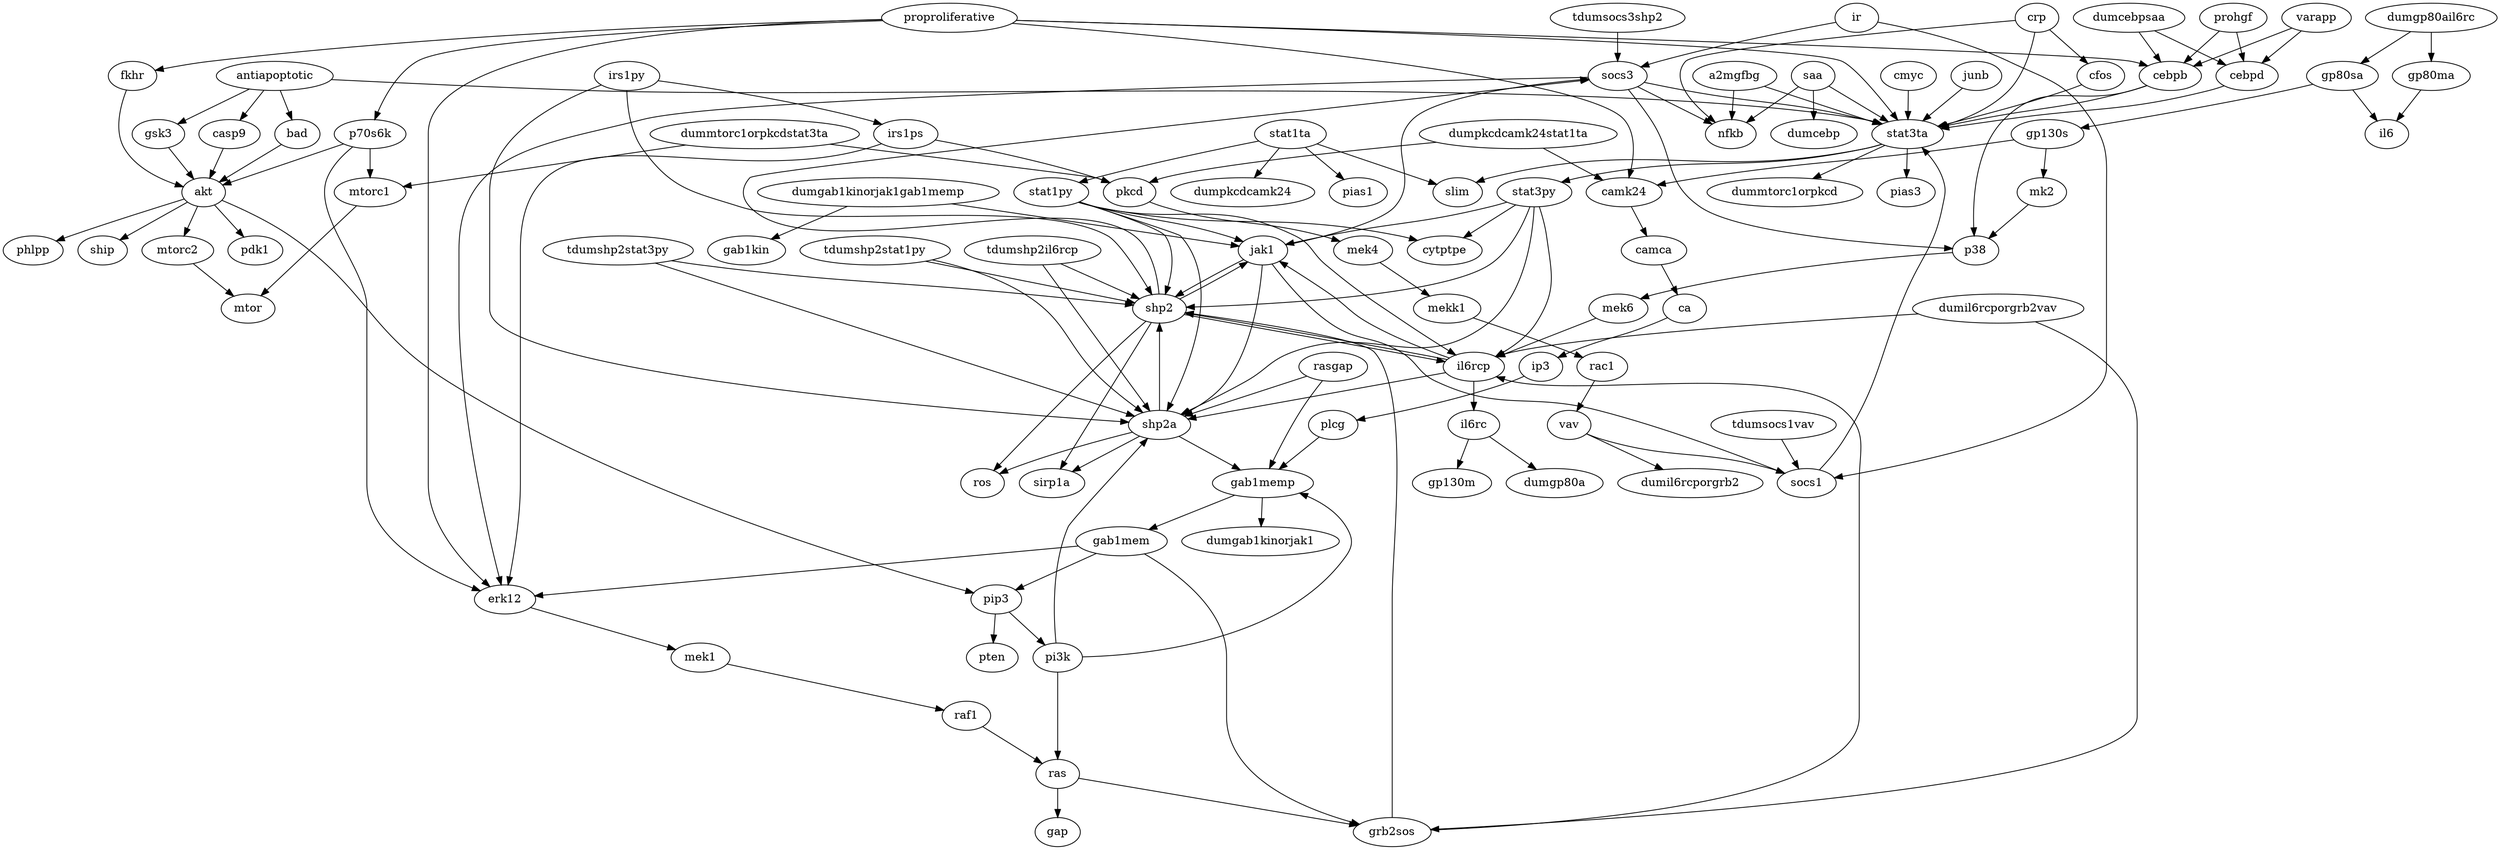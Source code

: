 digraph {
	graph [bb="0,0,2770.8,1044"];
	node [label="\N"];
	tdumsocs3shp2	[height=0.5,
		pos="1930.7,1026",
		width=2.3109];
	socs3	[height=0.5,
		pos="1930.7,954",
		width=1.011];
	tdumsocs3shp2 -> socs3	[pos="e,1930.7,972.1 1930.7,1007.7 1930.7,999.98 1930.7,990.71 1930.7,982.11"];
	stat3ta	[height=0.5,
		pos="1430.7,882",
		width=1.2277];
	socs3 -> stat3ta	[pos="e,1464.2,893.84 1895.3,949.52 1804.8,940.5 1566.6,915.97 1488.7,900 1483.9,899.02 1479,897.84 1474.1,896.57"];
	nfkb	[height=0.5,
		pos="1075.7,882",
		width=0.86659];
	socs3 -> nfkb	[pos="e,1098.5,894.28 1895.1,949.59 1856.1,945.91 1791.5,940.05 1735.7,936 1460.4,916.01 1384.5,962.91 1115.7,900 1113.2,899.41 1110.6,\
898.68 1108.1,897.85"];
	p38	[height=0.5,
		pos="2393.7,738",
		width=0.79437];
	socs3 -> p38	[pos="e,2397.2,756.02 1966.8,951.14 2066.9,945.65 2342,928.11 2370.7,900 2406.2,865.29 2403.8,802.32 2398.8,766.28"];
	erk12	[height=0.5,
		pos="734.7,306",
		width=1.0471];
	socs3 -> erk12	[pos="e,734.7,324.05 1895.3,949.16 1833.9,942.12 1704.1,925.47 1596.7,900 1545.4,887.83 1534.5,877.87 1483.7,864 1414.2,845.05 1389.2,\
861.97 1325.7,828 1305.2,817.03 1308.9,801.61 1287.7,792 1132,721.34 1065.6,813.85 904.7,756 877.9,746.36 876.89,733.27 851.7,720 \
812.85,699.54 787.17,718.25 759.7,684 714.39,627.51 734.7,595.41 734.7,523 734.7,523 734.7,523 734.7,449 734.7,409 734.7,362.65 \
734.7,334.08"];
	dumgab1kinorjak1gab1memp	[height=0.5,
		pos="2145.7,810",
		width=4.1524];
	jak1	[height=0.5,
		pos="1989.7,738",
		width=0.84854];
	dumgab1kinorjak1gab1memp -> jak1	[pos="e,2013.3,749.6 2108.7,792.41 2082.5,780.65 2047.7,765.02 2022.5,753.71"];
	gab1kin	[height=0.5,
		pos="2145.7,738",
		width=1.336];
	dumgab1kinorjak1gab1memp -> gab1kin	[pos="e,2145.7,756.1 2145.7,791.7 2145.7,783.98 2145.7,774.71 2145.7,766.11"];
	jak1 -> socs3	[pos="e,1935.4,935.85 1985,755.94 1974.8,792.92 1950.5,881.2 1938.1,925.97"];
	shp2	[height=0.5,
		pos="1514.7,666",
		width=0.92075];
	jak1 -> shp2	[pos="e,1536.8,679.47 1962.9,728.74 1954.2,725.5 1944.6,722.07 1935.7,720 1769.1,681.44 1719.5,721.38 1552.7,684 1550.6,683.54 1548.6,\
683.02 1546.5,682.44"];
	shp2a	[height=0.5,
		pos="1241.7,522",
		width=1.0652];
	jak1 -> shp2a	[pos="e,1272.5,532.94 1965.8,726.67 1959.1,724.13 1951.7,721.66 1944.7,720 1798.2,685.1 1748.6,737.14 1607.7,684 1581.7,674.21 1580.8,\
661.67 1556.7,648 1487.8,608.97 1467.4,605.06 1393.7,576 1356.3,561.24 1312.9,546.32 1282.1,536.09"];
	socs1	[height=0.5,
		pos="2330.7,450",
		width=1.011];
	jak1 -> socs1	[pos="e,2300.6,460.28 1989.5,719.67 1990.1,700.47 1993.5,669.41 2008.7,648 2080.3,546.8 2222,487.59 2291,463.57"];
	dumcebpsaa	[height=0.5,
		pos="1746.7,1026",
		width=1.9137];
	cebpb	[height=0.5,
		pos="1593.7,954",
		width=1.0652];
	dumcebpsaa -> cebpb	[pos="e,1620.4,967.2 1713.9,1010 1689.1,998.66 1655.2,983.13 1629.7,971.46"];
	cebpd	[height=0.5,
		pos="1688.7,954",
		width=1.0652];
	dumcebpsaa -> cebpd	[pos="e,1702.2,971.31 1732.7,1008.1 1725.5,999.42 1716.7,988.76 1708.8,979.27"];
	cebpb -> stat3ta	[pos="e,1460,895.58 1566.4,941.28 1539.8,929.87 1499.2,912.41 1469.3,899.57"];
	cebpb -> p38	[pos="e,2387.9,755.89 1622.4,941.87 1628.7,939.7 1635.4,937.6 1641.7,936 1944.8,859.49 2074.8,998.7 2336.7,828 2359.4,813.19 2374.9,785.81 \
2383.9,765.32"];
	cebpd -> stat3ta	[pos="e,1465.3,893.46 1659.7,942.15 1653.5,939.99 1646.9,937.82 1640.7,936 1574.1,916.38 1555.8,917.77 1488.7,900 1484.3,898.84 1479.7,\
897.58 1475.2,896.29"];
	gsk3	[height=0.5,
		pos="199.7,882",
		width=0.9027];
	akt	[height=0.5,
		pos="195.7,810",
		width=0.75];
	gsk3 -> akt	[pos="e,196.67,828.1 198.71,863.7 198.27,855.98 197.74,846.71 197.25,838.11"];
	pip3	[height=0.5,
		pos="647.7,306",
		width=0.86659];
	akt -> pip3	[pos="e,616.54,307.68 169.65,805.08 141.2,799.38 96.393,786.01 71.697,756 45.994,724.77 52.697,707.45 52.697,667 52.697,667 52.697,667 \
52.697,449 52.697,335 471.15,312.34 606.21,307.99"];
	pdk1	[height=0.5,
		pos="193.7,738",
		width=0.93881];
	akt -> pdk1	[pos="e,194.19,756.1 195.2,791.7 194.98,783.98 194.72,774.71 194.47,766.11"];
	mtorc2	[height=0.5,
		pos="381.7,738",
		width=1.2277];
	akt -> mtorc2	[pos="e,350.46,750.76 218.88,800.28 249.36,788.8 303.43,768.46 340.85,754.37"];
	phlpp	[height=0.5,
		pos="282.7,738",
		width=1.0291];
	akt -> phlpp	[pos="e,264.17,753.91 212.47,795.5 224.85,785.54 241.95,771.78 256.18,760.34"];
	ship	[height=0.5,
		pos="111.7,738",
		width=0.84854];
	akt -> ship	[pos="e,128.71,753.18 179.5,795.5 167.31,785.34 150.37,771.23 136.48,759.65"];
	pi3k	[height=0.5,
		pos="1116.7,234",
		width=0.84854];
	pip3 -> pi3k	[pos="e,1086.2,235.86 671,293.81 676.38,291.59 682.16,289.49 687.7,288 827,250.58 998.96,239.48 1076,236.26"];
	pten	[height=0.5,
		pos="647.7,234",
		width=0.88464];
	pip3 -> pten	[pos="e,647.7,252.1 647.7,287.7 647.7,279.98 647.7,270.71 647.7,262.11"];
	pi3k -> shp2a	[pos="e,1234.3,503.97 1123.9,251.59 1144.8,299.23 1204.9,436.76 1230.2,494.74"];
	gab1memp	[height=0.5,
		pos="992.7,450",
		width=1.7332];
	pi3k -> gab1memp	[pos="e,1037.4,437.32 1119.6,252.1 1123.9,283.65 1128.6,351.83 1097.7,396 1085.5,413.39 1065.9,425.4 1046.9,433.52"];
	ras	[height=0.5,
		pos="1002.7,90",
		width=0.75];
	pi3k -> ras	[pos="e,1015.1,106.45 1104.3,217.53 1084.3,192.67 1045,143.66 1021.5,114.47"];
	stat1py	[height=0.5,
		pos="1570.7,810",
		width=1.2818];
	stat1py -> jak1	[pos="e,1961.7,745.27 1604.5,797.55 1611.4,795.48 1618.8,793.5 1625.7,792 1748.7,765.31 1782.5,776.65 1906.7,756 1921.5,753.54 1937.7,\
750.33 1951.9,747.37"];
	il6rcp	[height=0.5,
		pos="1796.7,594",
		width=1.0471];
	stat1py -> il6rcp	[pos="e,1825.4,605.95 1604.1,797.43 1611.2,795.34 1618.6,793.39 1625.7,792 1669.9,783.3 1999.3,789.25 2029.7,756 2040.5,744.19 2037.7,\
733.88 2029.7,720 2008.5,683.03 1895.5,633.94 1835,609.75"];
	stat1py -> shp2	[pos="e,1540.7,677.63 1604.5,797.64 1611.5,795.57 1618.8,793.56 1625.7,792 1737.7,766.73 1950.1,805.68 1873.7,720 1827.3,667.9 1629.6,\
699.98 1561.7,684 1558,683.13 1554.2,682.07 1550.5,680.9"];
	cytptpe	[height=0.5,
		pos="1818.7,738",
		width=1.2818];
	stat1py -> cytptpe	[pos="e,1782.5,749.32 1605.6,798.02 1612.2,795.98 1619.2,793.89 1625.7,792 1684.5,774.96 1699.7,772.35 1758.7,756 1763.3,754.73 1768.1,\
753.4 1772.8,752.06"];
	stat1py -> shp2a	[pos="e,1211,533.01 1537.6,797.39 1530.4,795.28 1522.9,793.32 1515.7,792 1455.5,780.88 1007.6,800.7 965.7,756 878.23,662.62 1105.5,570.09 \
1201.4,536.36"];
	il6rcp -> jak1	[pos="e,1971.2,723.38 1816.3,609.42 1851,634.98 1923.5,688.3 1962.9,717.25"];
	il6rcp -> shp2	[pos="e,1545.1,658.48 1765,604.04 1713.4,617.52 1611.8,642.74 1555.1,656.12"];
	il6rcp -> shp2a	[pos="e,1278.3,527.62 1760.7,588.46 1663.7,576.22 1396.7,542.55 1288.3,528.88"];
	il6rc	[height=0.5,
		pos="1744.7,522",
		width=0.88464];
	il6rcp -> il6rc	[pos="e,1756.7,539.15 1784.6,576.76 1778.1,568.02 1770,557.05 1762.8,547.31"];
	shp2 -> socs3	[pos="e,1934.5,935.91 1538.4,678.97 1543,680.93 1548,682.72 1552.7,684 1626.7,703.9 1838.5,668.98 1895.7,720 1954.1,772.13 1944.7,876.6 \
1936.3,925.97"];
	shp2 -> jak1	[pos="e,1968.9,724.52 1543.3,675.6 1552.1,678.73 1561.7,681.99 1570.7,684 1737.5,721.38 1787.1,681.44 1953.7,720 1955.4,720.4 1957.2,720.85 \
1958.9,721.35"];
	shp2 -> il6rcp	[pos="e,1763.2,602.25 1543.3,656.76 1593,643.74 1694.7,618.45 1753.1,604.62"];
	ros	[height=0.5,
		pos="1459.7,450",
		width=0.75];
	shp2 -> ros	[pos="e,1466.2,467.54 1511.6,647.9 1506.1,618.3 1493.7,555.72 1478.7,504 1476.1,495.09 1472.8,485.51 1469.7,476.97"];
	sirp1a	[height=0.5,
		pos="1322.7,450",
		width=1.1193];
	shp2 -> sirp1a	[pos="e,1337.2,467.12 1500.9,649.61 1467.8,612.71 1383.7,518.99 1344,474.77"];
	shp2a -> shp2	[pos="e,1491.6,653.01 1266.3,535.83 1299.6,553.13 1360.6,584.9 1412.7,612 1436.1,624.16 1462.5,637.88 1482.6,648.32"];
	shp2a -> gab1memp	[pos="e,1035.9,463.14 1209.7,511.99 1168.2,500.35 1095.6,479.92 1045.8,465.94"];
	shp2a -> ros	[pos="e,1435.8,458.68 1272.5,511.12 1313,498.1 1384.1,475.27 1426,461.81"];
	shp2a -> sirp1a	[pos="e,1304.9,466.4 1259.3,505.81 1270.3,496.25 1284.8,483.74 1297.1,473.08"];
	cmyc	[height=0.5,
		pos="1502.7,954",
		width=0.95686];
	cmyc -> stat3ta	[pos="e,1447,898.89 1487.1,937.81 1477.6,928.56 1465.2,916.55 1454.5,906.13"];
	stat3py	[height=0.5,
		pos="1380.7,810",
		width=1.2818];
	stat3ta -> stat3py	[pos="e,1392.5,827.47 1418.8,864.41 1412.7,855.87 1405.2,845.28 1398.4,835.79"];
	dummtorc1orpkcd	[height=0.5,
		pos="1092.7,810",
		width=2.672];
	stat3ta -> dummtorc1orpkcd	[pos="e,1161.2,822.7 1398.1,869.83 1391.4,867.73 1384.3,865.68 1377.7,864 1339.6,854.38 1241.7,836.75 1171.3,824.47"];
	slim	[height=0.5,
		pos="1475.7,810",
		width=0.84854];
	stat3ta -> slim	[pos="e,1465.4,826.99 1441.4,864.41 1446.9,855.83 1453.7,845.19 1459.8,835.67"];
	pias3	[height=0.5,
		pos="1242.7,810",
		width=0.99297];
	stat3ta -> pias3	[pos="e,1270.6,821.38 1399.2,869.28 1366.5,857.1 1315.3,838.02 1280.4,825.04"];
	rasgap	[height=0.5,
		pos="876.7,594",
		width=1.1735];
	rasgap -> shp2a	[pos="e,1205.2,527.75 909.08,582.42 916.77,580.12 924.98,577.82 932.7,576 1024.8,554.2 1134.4,537.56 1195.2,529.13"];
	rasgap -> gab1memp	[pos="e,979.78,467.92 890.99,576.94 900.18,566.52 912.3,552.58 922.7,540 940.24,518.77 959.54,494.13 973.43,476.16"];
	gab1mem	[height=0.5,
		pos="1031.7,378",
		width=1.5707];
	gab1memp -> gab1mem	[pos="e,1022.3,395.79 1002.1,432.05 1006.7,423.8 1012.4,413.7 1017.5,404.54"];
	dumgab1kinorjak1	[height=0.5,
		pos="859.7,378",
		width=2.7081];
	gab1memp -> dumgab1kinorjak1	[pos="e,890.5,395.21 964.16,433.98 945.28,424.04 920.26,410.87 899.43,399.91"];
	a2mgfbg	[height=0.5,
		pos="1165.7,954",
		width=1.4443];
	a2mgfbg -> stat3ta	[pos="e,1397.4,894.05 1206.2,942.5 1214.6,940.34 1223.4,938.08 1231.7,936 1296.5,919.66 1313.4,918.22 1377.7,900 1381,899.06 1384.4,898.06 \
1387.8,897.02"];
	a2mgfbg -> nfkb	[pos="e,1093.6,896.93 1145.3,937.12 1132.4,927.09 1115.6,914.06 1101.8,903.29"];
	gp80sa	[height=0.5,
		pos="2612.7,954",
		width=1.2277];
	il6	[height=0.5,
		pos="2667.7,882",
		width=0.75];
	gp80sa -> il6	[pos="e,2655.8,898.19 2625.5,936.76 2632.6,927.68 2641.6,916.19 2649.5,906.18"];
	gp130s	[height=0.5,
		pos="2467.7,882",
		width=1.2457];
	gp80sa -> gp130s	[pos="e,2495.3,896.35 2585.4,939.83 2562.6,928.81 2529.8,912.97 2504.6,900.81"];
	camk24	[height=0.5,
		pos="931.7,810",
		width=1.2999];
	gp130s -> camk24	[pos="e,965.12,822.68 2422.9,880.09 2190.9,875.26 1132.1,852.08 987.7,828 983.53,827.3 979.23,826.39 974.96,825.33"];
	mk2	[height=0.5,
		pos="2464.7,810",
		width=0.84854];
	gp130s -> mk2	[pos="e,2465.4,828.1 2467,863.7 2466.6,855.98 2466.2,846.71 2465.9,838.11"];
	camca	[height=0.5,
		pos="802.7,738",
		width=1.1193];
	ca	[height=0.5,
		pos="795.7,666",
		width=0.75];
	camca -> ca	[pos="e,797.41,684.1 800.97,719.7 800.19,711.98 799.27,702.71 798.41,694.11"];
	ip3	[height=0.5,
		pos="789.7,594",
		width=0.75];
	ca -> ip3	[pos="e,791.16,612.1 794.21,647.7 793.55,639.98 792.76,630.71 792.02,622.11"];
	mekk1	[height=0.5,
		pos="1658.7,666",
		width=1.1555];
	rac1	[height=0.5,
		pos="1899.7,594",
		width=0.86659];
	mekk1 -> rac1	[pos="e,1872.7,603.3 1692.5,655.49 1729.6,645 1791,627.55 1843.7,612 1849.9,610.17 1856.5,608.2 1862.9,606.27"];
	vav	[height=0.5,
		pos="1934.7,522",
		width=0.75];
	rac1 -> vav	[pos="e,1926.5,539.47 1908,576.41 1912.1,568.13 1917.2,557.92 1921.9,548.66"];
	dumgp80ail6rc	[height=0.5,
		pos="2667.7,1026",
		width=2.2567];
	dumgp80ail6rc -> gp80sa	[pos="e,2625.5,971.31 2654.4,1008.1 2647.6,999.42 2639.2,988.76 2631.8,979.27"];
	gp80ma	[height=0.5,
		pos="2722.7,954",
		width=1.336];
	dumgp80ail6rc -> gp80ma	[pos="e,2709.5,971.79 2681,1008.1 2687.7,999.54 2695.9,989.07 2703.3,979.68"];
	gp80ma -> il6	[pos="e,2679.9,898.51 2709.7,936.41 2702.7,927.53 2694,916.44 2686.3,906.67"];
	plcg	[height=0.5,
		pos="882.7,522",
		width=0.84854];
	ip3 -> plcg	[pos="e,864.65,536.58 807.19,579.83 821.04,569.41 840.61,554.68 856.35,542.83"];
	plcg -> gab1memp	[pos="e,967.91,466.77 902.62,508.32 918.44,498.26 940.9,483.96 959.44,472.16"];
	mek4	[height=0.5,
		pos="1642.7,738",
		width=1.011];
	mek4 -> mekk1	[pos="e,1654.7,684.28 1646.6,720.05 1648.4,712.26 1650.5,702.82 1652.5,694.08"];
	mek6	[height=0.5,
		pos="2053.7,666",
		width=1.011];
	p38 -> mek6	[pos="e,2081,678.24 2365.7,733.71 2312.8,727.11 2195,710.6 2098.7,684 2096.1,683.27 2093.4,682.46 2090.7,681.59"];
	mek1	[height=0.5,
		pos="787.7,234",
		width=1.011];
	erk12 -> mek1	[pos="e,775.47,251.15 746.99,288.76 753.61,280.02 761.91,269.05 769.29,259.31"];
	tdumshp2stat1py	[height=0.5,
		pos="1271.7,738",
		width=2.5817];
	tdumshp2stat1py -> shp2	[pos="e,1486.2,675.21 1321.2,722.75 1367.1,709.53 1434.4,690.13 1476.4,678.04"];
	tdumshp2stat1py -> shp2a	[pos="e,1244.1,540.23 1269.3,719.85 1264.1,682.83 1251.8,595.18 1245.5,550.39"];
	crp	[height=0.5,
		pos="1363.7,1026",
		width=0.75];
	crp -> stat3ta	[pos="e,1412.6,898.44 1364.7,1007.7 1366.4,989.1 1370.9,959.06 1382.7,936 1388.4,924.89 1397,914.33 1405.4,905.6"];
	crp -> nfkb	[pos="e,1076.3,900.15 1336.9,1022.9 1277.8,1017.7 1138.9,1002.6 1104.7,972 1087.2,956.4 1080.2,930.17 1077.5,910.21"];
	cfos	[height=0.5,
		pos="1420.7,954",
		width=0.81243];
	crp -> cfos	[pos="e,1408,970.64 1376.1,1009.8 1383.5,1000.7 1393.1,988.85 1401.5,978.52"];
	cfos -> stat3ta	[pos="e,1428.2,900.28 1423.1,936.05 1424.2,928.35 1425.5,919.03 1426.8,910.36"];
	mtor	[height=0.5,
		pos="387.7,666",
		width=0.92075];
	mtorc2 -> mtor	[pos="e,386.23,684.1 383.18,719.7 383.84,711.98 384.64,702.71 385.37,694.11"];
	tdumshp2il6rcp	[height=0.5,
		pos="1466.7,738",
		width=2.347];
	tdumshp2il6rcp -> shp2	[pos="e,1503.5,683.31 1478.3,720.05 1484.2,711.5 1491.4,700.97 1497.9,691.56"];
	tdumshp2il6rcp -> shp2a	[pos="e,1258,538.55 1449,720.21 1408.9,682.02 1310.7,588.64 1265.4,545.51"];
	antiapoptotic	[height=0.5,
		pos="164.7,954",
		width=2.004];
	antiapoptotic -> gsk3	[pos="e,191.3,899.79 173.17,936.05 177.25,927.89 182.24,917.91 186.78,908.82"];
	antiapoptotic -> stat3ta	[pos="e,1399.1,894.71 217.32,941.65 229.53,939.41 242.53,937.34 254.7,936 751.08,881.49 885.63,985.08 1377.7,900 1381.6,899.33 1385.5,\
898.45 1389.4,897.44"];
	casp9	[height=0.5,
		pos="37.697,882",
		width=1.0471];
	antiapoptotic -> casp9	[pos="e,61.419,896.08 136.2,937.29 116.66,926.52 90.703,912.22 70.339,900.99"];
	bad	[height=0.5,
		pos="121.7,882",
		width=0.77632];
	antiapoptotic -> bad	[pos="e,131.71,899.31 154.29,936.05 149.09,927.59 142.7,917.19 136.96,907.84"];
	casp9 -> akt	[pos="e,173.86,820.67 64.499,869.13 92.185,856.86 135.35,837.74 164.54,824.8"];
	bad -> akt	[pos="e,180.64,825.25 137.03,866.5 147.52,856.58 161.59,843.26 173.32,832.16"];
	gp130m	[height=0.5,
		pos="1617.7,450",
		width=1.354];
	il6rc -> gp130m	[pos="e,1644,465.47 1722.6,508.81 1703.3,498.2 1675.1,482.65 1652.8,470.35"];
	dumgp80a	[height=0.5,
		pos="1744.7,450",
		width=1.661];
	il6rc -> dumgp80a	[pos="e,1744.7,468.1 1744.7,503.7 1744.7,495.98 1744.7,486.71 1744.7,478.11"];
	raf1	[height=0.5,
		pos="840.7,162",
		width=0.83048];
	mek1 -> raf1	[pos="e,828.84,178.67 799.99,216.76 806.71,207.89 815.15,196.74 822.61,186.89"];
	dumpkcdcamk24stat1ta	[height=0.5,
		pos="1246.7,882",
		width=3.3941];
	pkcd	[height=0.5,
		pos="756.7,810",
		width=0.9027];
	dumpkcdcamk24stat1ta -> pkcd	[pos="e,787.9,815.46 1162.2,868.93 1056.1,853.77 878.24,828.36 798.09,816.91"];
	dumpkcdcamk24stat1ta -> camk24	[pos="e,966.51,822.11 1172.3,867.68 1120.3,857.9 1049.4,843.65 987.7,828 983.93,827.04 980.03,825.99 976.13,824.9"];
	pkcd -> mek4	[pos="e,1610.6,746.75 787.43,803.84 811.4,800 845.58,794.94 875.7,792 1178.7,762.44 1257.7,794.65 1559.7,756 1573.1,754.29 1587.5,751.63 \
1600.5,748.92"];
	camk24 -> camca	[pos="e,827.45,752.43 905.59,794.83 885.62,784 857.93,768.97 836.31,757.24"];
	raf1 -> ras	[pos="e,980.67,100.52 864.25,150.82 892.44,138.64 939.76,118.2 971.1,104.65"];
	grb2sos	[height=0.5,
		pos="1540.7,18",
		width=1.336];
	ras -> grb2sos	[pos="e,1492.6,19.579 1024,78.81 1030.2,76.208 1037.1,73.675 1043.7,72 1198.9,32.428 1388.7,22.368 1482.5,19.834"];
	gap	[height=0.5,
		pos="1002.7,18",
		width=0.77632];
	ras -> gap	[pos="e,1002.7,36.104 1002.7,71.697 1002.7,63.983 1002.7,54.712 1002.7,46.112"];
	stat3py -> jak1	[pos="e,1960.7,743.77 1414.1,797.39 1421.2,795.31 1428.6,793.37 1435.7,792 1627.5,754.94 1679.6,778.17 1873.7,756 1899.4,753.07 1928.1,\
748.87 1950.5,745.37"];
	stat3py -> il6rcp	[pos="e,1792.4,612.1 1414.5,797.58 1421.4,795.51 1428.8,793.52 1435.7,792 1553.5,766.1 1604.6,823.34 1704.7,756 1752.1,724.1 1778,659.05 \
1789.4,622.14"];
	stat3py -> shp2	[pos="e,1541.4,677.03 1414.5,797.63 1421.5,795.55 1428.8,793.55 1435.7,792 1490.9,779.61 1650.6,798.73 1687.7,756 1698.2,743.91 1697.3,\
732.77 1687.7,720 1652.6,673.5 1617.1,701.92 1561.7,684 1558.2,682.87 1554.5,681.64 1550.9,680.38"];
	stat3py -> cytptpe	[pos="e,1783.7,749.96 1414.2,797.55 1421.2,795.45 1428.7,793.47 1435.7,792 1577.1,762.54 1616.9,783.78 1758.7,756 1763.7,755.02 1768.9,\
753.83 1774,752.54"];
	stat3py -> shp2a	[pos="e,1203.4,522.3 1346.1,798.02 1337.8,795.73 1329,793.55 1320.7,792 1278.1,784.07 961.86,788 932.7,756 882.68,701.13 891.28,666.08 \
1008.7,576 1062.4,534.78 1142.4,524.58 1193.3,522.6"];
	junb	[height=0.5,
		pos="1304.7,954",
		width=0.86659];
	junb -> stat3ta	[pos="e,1405.4,897.04 1326.4,940.97 1345.7,930.25 1374.2,914.38 1396.6,901.96"];
	tdumsocs1vav	[height=0.5,
		pos="2435.7,522",
		width=2.1484];
	tdumsocs1vav -> socs1	[pos="e,2351.7,465.02 2411.3,504.76 2396.1,494.61 2376.4,481.46 2360.3,470.71"];
	socs1 -> stat3ta	[pos="e,1472.6,876.11 2332.5,468.43 2338.8,536.12 2357.7,780.14 2303.7,828 2244.8,880.15 1675.1,857.99 1596.7,864 1558.5,866.93 1515.5,\
871.36 1482.8,874.97"];
	vav -> socs1	[pos="e,2294.8,453.44 1956.5,510.81 1962.6,508.27 1969.3,505.77 1975.7,504 2084.2,473.89 2216.4,459.88 2284.8,454.24"];
	dumil6rcporgrb2	[height=0.5,
		pos="1950.7,450",
		width=2.4914];
	vav -> dumil6rcporgrb2	[pos="e,1946.7,468.28 1938.6,504.05 1940.4,496.26 1942.5,486.82 1944.5,478.08"];
	prohgf	[height=0.5,
		pos="1514.7,1026",
		width=1.1555];
	prohgf -> cebpb	[pos="e,1576.5,970.25 1532.2,1009.5 1542.9,999.97 1556.8,987.68 1568.7,977.18"];
	prohgf -> cebpd	[pos="e,1660.5,966.35 1544.2,1013.1 1573.6,1001.3 1619,983.05 1651,970.17"];
	dummtorc1orpkcdstat3ta	[height=0.5,
		pos="523.7,882",
		width=3.5927];
	dummtorc1orpkcdstat3ta -> pkcd	[pos="e,728.8,819.38 575.41,865.46 618.85,852.41 679.92,834.07 718.9,822.35"];
	mtorc1	[height=0.5,
		pos="524.7,810",
		width=1.2277];
	dummtorc1orpkcdstat3ta -> mtorc1	[pos="e,524.45,828.1 523.94,863.7 524.05,855.98 524.19,846.71 524.31,838.11"];
	mtorc1 -> mtor	[pos="e,402.47,682.31 509.25,792.99 484.84,767.69 437.27,718.38 409.43,689.52"];
	grb2sos -> il6rcp	[pos="e,1803.8,576.3 1588.3,21.041 1671,27.416 1832.7,53.613 1832.7,161 1832.7,451 1832.7,451 1832.7,451 1832.7,492.45 1818.1,538.68 1807.5,\
566.8"];
	grb2sos -> shp2	[pos="e,1519.8,648.13 1540.7,36.049 1540.7,62.708 1540.7,115.89 1540.7,161 1540.7,523 1540.7,523 1540.7,523 1540.7,563.67 1530.3,609.83 \
1522.6,638.19"];
	dumil6rcporgrb2vav	[height=0.5,
		pos="2213.7,666",
		width=2.9428];
	dumil6rcporgrb2vav -> il6rcp	[pos="e,1827.9,604.19 2136.6,653.57 2034.5,638.42 1866.5,613.41 1859.7,612 1852.5,610.5 1845,608.68 1837.7,606.79"];
	dumil6rcporgrb2vav -> grb2sos	[pos="e,1588.7,20.438 2293.8,654.09 2401.2,634.43 2578.7,582.12 2578.7,451 2578.7,451 2578.7,451 2578.7,161 2578.7,61.344 1817.9,28.246 \
1599,20.784"];
	gab1mem -> pip3	[pos="e,671.01,318.16 990.68,365.6 982.45,363.55 973.83,361.57 965.7,360 843.36,336.42 807.92,356.67 687.7,324 685.36,323.37 682.98,322.62 \
680.61,321.81"];
	gab1mem -> erk12	[pos="e,768.43,314.44 989.49,365.95 981.59,363.93 973.4,361.88 965.7,360 900.65,344.16 824.98,327.05 778.47,316.68"];
	gab1mem -> grb2sos	[pos="e,1493.9,22.712 1037,359.7 1044.6,333.14 1057.7,280.61 1057.7,235 1057.7,235 1057.7,235 1057.7,161 1057.7,73.03 1356.3,35.606 1484,\
23.63"];
	fkhr	[height=0.5,
		pos="293.7,954",
		width=0.83048];
	fkhr -> akt	[pos="e,209.39,825.76 285.09,936.74 275.19,918.5 258.06,888.29 240.7,864 233.21,853.52 224.14,842.56 216.11,833.35"];
	varapp	[height=0.5,
		pos="1616.7,1026",
		width=1.1916];
	varapp -> cebpb	[pos="e,1599.4,972.28 1611.1,1008.1 1608.5,1000.2 1605.4,990.62 1602.5,981.79"];
	varapp -> cebpd	[pos="e,1672.4,970.82 1633,1009.1 1642.5,999.9 1654.6,988.13 1665.1,977.92"];
	mk2 -> p38	[pos="e,2408.7,753.82 2449.6,794.15 2439.8,784.5 2426.9,771.75 2415.9,760.94"];
	tdumshp2stat3py	[height=0.5,
		pos="1067.7,738",
		width=2.5817];
	tdumshp2stat3py -> shp2	[pos="e,1482.8,671.76 1135.4,725.59 1146.9,723.7 1158.6,721.77 1169.7,720 1278.8,702.53 1407.5,683.06 1472.6,673.3"];
	tdumshp2stat3py -> shp2a	[pos="e,1228.6,539.06 1081.6,719.85 1112.6,681.83 1186.9,590.41 1222.3,546.86"];
	p70s6k	[height=0.5,
		pos="331.7,882",
		width=1.2277];
	p70s6k -> akt	[pos="e,216.5,821.71 305.47,867.5 282.58,855.72 249.37,838.62 225.48,826.33"];
	p70s6k -> erk12	[pos="e,706.47,318.02 349.28,865.07 372.57,842.94 413.18,800.57 434.7,756 452.28,719.58 453.7,707.45 453.7,667 453.7,667 453.7,667 453.7,\
449 453.7,422.04 620.62,352.28 697.16,321.72"];
	p70s6k -> mtorc1	[pos="e,492.78,822.58 363.57,869.44 396.25,857.59 447.25,839.09 483.1,826.09"];
	irs1ps	[height=0.5,
		pos="748.7,882",
		width=1.1013];
	irs1ps -> erk12	[pos="e,727.19,323.66 736.42,864.62 729.4,854.53 720.97,841.07 715.7,828 700.56,790.49 696.7,779.45 696.7,739 696.7,739 696.7,739 696.7,\
449 696.7,407.41 712.1,361.22 723.29,333.14"];
	irs1ps -> pkcd	[pos="e,754.74,828.1 750.67,863.7 751.56,855.98 752.62,846.71 753.6,838.11"];
	proproliferative	[height=0.5,
		pos="786.7,1026",
		width=2.329];
	proproliferative -> cebpb	[pos="e,1565.6,966.37 868.76,1022.1 1037.5,1015.6 1418.3,998.49 1545.7,972 1549.1,971.29 1552.6,970.41 1556,969.41"];
	proproliferative -> stat3ta	[pos="e,1397.1,893.8 868.01,1021.3 977.26,1015.3 1164.9,1001 1226.7,972 1247.8,962.11 1244.7,947.83 1264.7,936 1310.1,909.2 1327.5,916.05 \
1377.7,900 1380.8,899 1384.1,897.97 1387.3,896.92"];
	proproliferative -> erk12	[pos="e,719.68,322.57 771.86,1008 752.52,985.04 718.93,942.08 699.7,900 669,832.84 658.7,812.84 658.7,739 658.7,739 658.7,739 658.7,449 \
658.7,402.63 690.59,356.74 713.06,330.18"];
	proproliferative -> camk24	[pos="e,925,828.08 818.89,1009.2 834.72,1000.2 853.06,987.48 865.7,972 870.19,966.49 903.79,881.95 921.24,837.65"];
	proproliferative -> fkhr	[pos="e,322.46,959.08 718.92,1015.4 614.14,1000.5 416.18,972.39 332.55,960.52"];
	proproliferative -> p70s6k	[pos="e,365.68,893.72 740.98,1010.8 666.52,987.65 514.43,940.33 385.7,900 382.36,898.95 378.91,897.87 375.44,896.78"];
	saa	[height=0.5,
		pos="1030.7,954",
		width=0.75];
	saa -> stat3ta	[pos="e,1398.4,894.36 1055.6,946.66 1069.9,943.18 1088.2,938.97 1104.7,936 1225.1,914.27 1258.3,926.8 1377.7,900 1381.3,899.19 1385,898.24 \
1388.7,897.22"];
	saa -> nfkb	[pos="e,1065.2,899.31 1040.9,937.12 1046.5,928.47 1053.5,917.58 1059.7,907.83"];
	dumcebp	[height=0.5,
		pos="973.7,882",
		width=1.4804];
	saa -> dumcebp	[pos="e,987.24,899.63 1018.3,937.81 1011.1,928.93 1001.8,917.5 993.56,907.39"];
	ir	[height=0.5,
		pos="2329.7,1026",
		width=0.75];
	ir -> socs3	[pos="e,1964.5,960.93 2303.8,1020.5 2236.9,1008.7 2057.7,977.28 1974.4,962.66"];
	ir -> socs1	[pos="e,2367.3,450.5 2355.6,1020.3 2411.9,1008.3 2540.7,971.31 2540.7,883 2540.7,883 2540.7,883 2540.7,593 2540.7,552.55 2549.4,533.45 \
2521.7,504 2484.6,464.57 2420.9,453.59 2377.4,450.98"];
	mek6 -> il6rcp	[pos="e,1828.6,603.69 2022.7,656.56 1976.6,644.01 1890,620.42 1838.4,606.37"];
	stat1ta	[height=0.5,
		pos="1649.7,882",
		width=1.2277];
	stat1ta -> stat1py	[pos="e,1588.5,826.73 1632.2,865.46 1621.6,856.11 1608,844.02 1596.2,833.62"];
	stat1ta -> slim	[pos="e,1499.8,821.35 1618.7,869.01 1591.5,858.41 1550.9,842.43 1515.7,828 1513.5,827.11 1511.3,826.18 1509,825.24"];
	dumpkcdcamk24	[height=0.5,
		pos="1723.7,810",
		width=2.4734];
	stat1ta -> dumpkcdcamk24	[pos="e,1705.9,827.8 1666.5,865.12 1676,856.16 1688,844.79 1698.6,834.79"];
	pias1	[height=0.5,
		pos="1866.7,810",
		width=0.99297];
	stat1ta -> pias1	[pos="e,1839.2,821.7 1684.8,870.87 1719.7,860.65 1774.7,844.1 1821.7,828 1824.3,827.12 1826.9,826.18 1829.6,825.23"];
	irs1py	[height=0.5,
		pos="816.7,954",
		width=1.1193];
	irs1py -> shp2	[pos="e,1531.6,681.49 821.76,936.02 833.71,896.48 863.57,800.95 875.7,792 936.92,746.79 1507.3,811.21 1559.7,756 1578.1,736.59 1557.9,\
708.2 1539,688.73"];
	irs1py -> shp2a	[pos="e,1203.2,522.74 818.68,935.77 821.41,904.87 823.39,838.9 797.7,792 785.55,769.84 764.52,778.83 753.7,756 746.84,741.54 745.07,733.48 \
753.7,720 774.27,687.84 798.91,703.56 831.7,684 877.5,656.67 888.17,647.81 927.7,612 943.78,597.43 941.73,586.55 960.7,576 1034.6,\
534.91 1134.5,525.03 1193.1,523.03"];
	irs1py -> irs1ps	[pos="e,764.07,898.82 801.27,937.12 792.4,927.99 781.1,916.36 771.25,906.22"];
}
